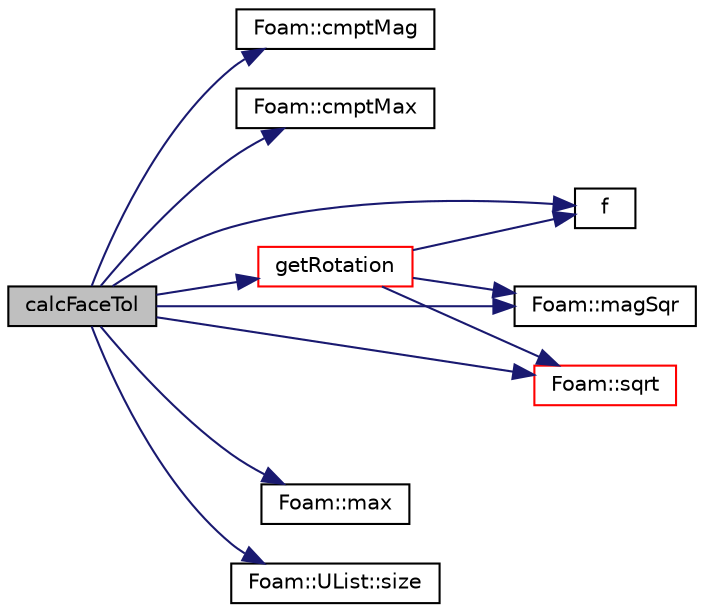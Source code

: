 digraph "calcFaceTol"
{
  bgcolor="transparent";
  edge [fontname="Helvetica",fontsize="10",labelfontname="Helvetica",labelfontsize="10"];
  node [fontname="Helvetica",fontsize="10",shape=record];
  rankdir="LR";
  Node1 [label="calcFaceTol",height=0.2,width=0.4,color="black", fillcolor="grey75", style="filled", fontcolor="black"];
  Node1 -> Node2 [color="midnightblue",fontsize="10",style="solid",fontname="Helvetica"];
  Node2 [label="Foam::cmptMag",height=0.2,width=0.4,color="black",URL="$a10887.html#acf2383c8a0a1d5fef3eb5255b950229d"];
  Node1 -> Node3 [color="midnightblue",fontsize="10",style="solid",fontname="Helvetica"];
  Node3 [label="Foam::cmptMax",height=0.2,width=0.4,color="black",URL="$a10887.html#ab0e593317f8c0ebd299809089f27b307"];
  Node1 -> Node4 [color="midnightblue",fontsize="10",style="solid",fontname="Helvetica"];
  Node4 [label="f",height=0.2,width=0.4,color="black",URL="$a04064.html#a888be93833ac7a23170555c69c690288"];
  Node1 -> Node5 [color="midnightblue",fontsize="10",style="solid",fontname="Helvetica"];
  Node5 [label="getRotation",height=0.2,width=0.4,color="red",URL="$a00420.html#add457aa51c7b3d16b410f93eae76a86d",tooltip="Get the number of vertices face f needs to be rotated such that. "];
  Node5 -> Node4 [color="midnightblue",fontsize="10",style="solid",fontname="Helvetica"];
  Node5 -> Node6 [color="midnightblue",fontsize="10",style="solid",fontname="Helvetica"];
  Node6 [label="Foam::magSqr",height=0.2,width=0.4,color="black",URL="$a10887.html#ae6fff2c6981e6d9618aa5038e69def6e"];
  Node5 -> Node7 [color="midnightblue",fontsize="10",style="solid",fontname="Helvetica"];
  Node7 [label="Foam::sqrt",height=0.2,width=0.4,color="red",URL="$a10887.html#a8616bd62eebf2342a80222fecb1bda71"];
  Node1 -> Node6 [color="midnightblue",fontsize="10",style="solid",fontname="Helvetica"];
  Node1 -> Node8 [color="midnightblue",fontsize="10",style="solid",fontname="Helvetica"];
  Node8 [label="Foam::max",height=0.2,width=0.4,color="black",URL="$a10887.html#ac993e906cf2774ae77e666bc24e81733"];
  Node1 -> Node9 [color="midnightblue",fontsize="10",style="solid",fontname="Helvetica"];
  Node9 [label="Foam::UList::size",height=0.2,width=0.4,color="black",URL="$a02842.html#a723361dc2020160f5492e8fe2d09fa44",tooltip="Return the number of elements in the UList. "];
  Node1 -> Node7 [color="midnightblue",fontsize="10",style="solid",fontname="Helvetica"];
}
